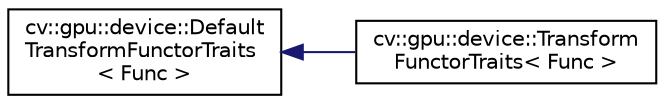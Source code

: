 digraph "Graphical Class Hierarchy"
{
 // LATEX_PDF_SIZE
  edge [fontname="Helvetica",fontsize="10",labelfontname="Helvetica",labelfontsize="10"];
  node [fontname="Helvetica",fontsize="10",shape=record];
  rankdir="LR";
  Node0 [label="cv::gpu::device::Default\lTransformFunctorTraits\l\< Func \>",height=0.2,width=0.4,color="black", fillcolor="white", style="filled",URL="$structcv_1_1gpu_1_1device_1_1_default_transform_functor_traits.html",tooltip=" "];
  Node0 -> Node1 [dir="back",color="midnightblue",fontsize="10",style="solid",fontname="Helvetica"];
  Node1 [label="cv::gpu::device::Transform\lFunctorTraits\< Func \>",height=0.2,width=0.4,color="black", fillcolor="white", style="filled",URL="$structcv_1_1gpu_1_1device_1_1_transform_functor_traits.html",tooltip=" "];
}
